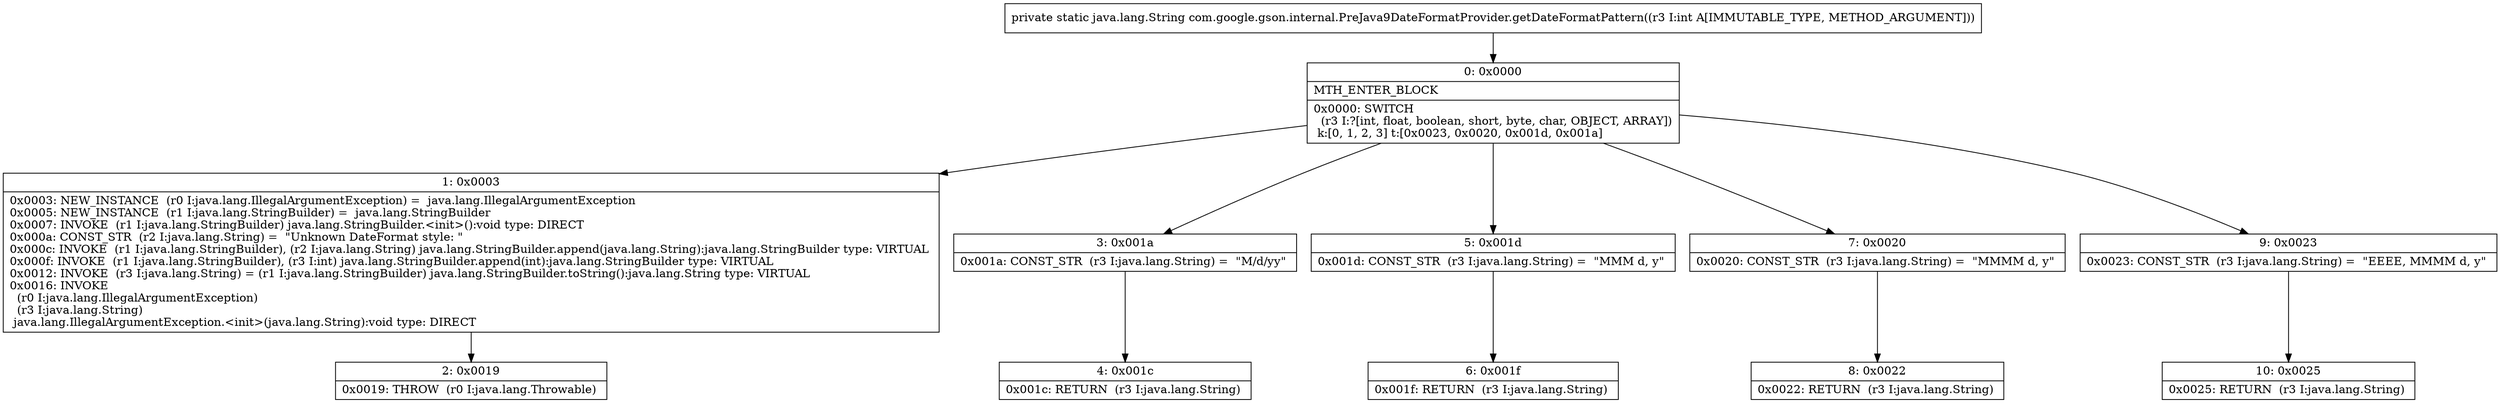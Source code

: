 digraph "CFG forcom.google.gson.internal.PreJava9DateFormatProvider.getDateFormatPattern(I)Ljava\/lang\/String;" {
Node_0 [shape=record,label="{0\:\ 0x0000|MTH_ENTER_BLOCK\l|0x0000: SWITCH  \l  (r3 I:?[int, float, boolean, short, byte, char, OBJECT, ARRAY])\l k:[0, 1, 2, 3] t:[0x0023, 0x0020, 0x001d, 0x001a] \l}"];
Node_1 [shape=record,label="{1\:\ 0x0003|0x0003: NEW_INSTANCE  (r0 I:java.lang.IllegalArgumentException) =  java.lang.IllegalArgumentException \l0x0005: NEW_INSTANCE  (r1 I:java.lang.StringBuilder) =  java.lang.StringBuilder \l0x0007: INVOKE  (r1 I:java.lang.StringBuilder) java.lang.StringBuilder.\<init\>():void type: DIRECT \l0x000a: CONST_STR  (r2 I:java.lang.String) =  \"Unknown DateFormat style: \" \l0x000c: INVOKE  (r1 I:java.lang.StringBuilder), (r2 I:java.lang.String) java.lang.StringBuilder.append(java.lang.String):java.lang.StringBuilder type: VIRTUAL \l0x000f: INVOKE  (r1 I:java.lang.StringBuilder), (r3 I:int) java.lang.StringBuilder.append(int):java.lang.StringBuilder type: VIRTUAL \l0x0012: INVOKE  (r3 I:java.lang.String) = (r1 I:java.lang.StringBuilder) java.lang.StringBuilder.toString():java.lang.String type: VIRTUAL \l0x0016: INVOKE  \l  (r0 I:java.lang.IllegalArgumentException)\l  (r3 I:java.lang.String)\l java.lang.IllegalArgumentException.\<init\>(java.lang.String):void type: DIRECT \l}"];
Node_2 [shape=record,label="{2\:\ 0x0019|0x0019: THROW  (r0 I:java.lang.Throwable) \l}"];
Node_3 [shape=record,label="{3\:\ 0x001a|0x001a: CONST_STR  (r3 I:java.lang.String) =  \"M\/d\/yy\" \l}"];
Node_4 [shape=record,label="{4\:\ 0x001c|0x001c: RETURN  (r3 I:java.lang.String) \l}"];
Node_5 [shape=record,label="{5\:\ 0x001d|0x001d: CONST_STR  (r3 I:java.lang.String) =  \"MMM d, y\" \l}"];
Node_6 [shape=record,label="{6\:\ 0x001f|0x001f: RETURN  (r3 I:java.lang.String) \l}"];
Node_7 [shape=record,label="{7\:\ 0x0020|0x0020: CONST_STR  (r3 I:java.lang.String) =  \"MMMM d, y\" \l}"];
Node_8 [shape=record,label="{8\:\ 0x0022|0x0022: RETURN  (r3 I:java.lang.String) \l}"];
Node_9 [shape=record,label="{9\:\ 0x0023|0x0023: CONST_STR  (r3 I:java.lang.String) =  \"EEEE, MMMM d, y\" \l}"];
Node_10 [shape=record,label="{10\:\ 0x0025|0x0025: RETURN  (r3 I:java.lang.String) \l}"];
MethodNode[shape=record,label="{private static java.lang.String com.google.gson.internal.PreJava9DateFormatProvider.getDateFormatPattern((r3 I:int A[IMMUTABLE_TYPE, METHOD_ARGUMENT])) }"];
MethodNode -> Node_0;
Node_0 -> Node_1;
Node_0 -> Node_3;
Node_0 -> Node_5;
Node_0 -> Node_7;
Node_0 -> Node_9;
Node_1 -> Node_2;
Node_3 -> Node_4;
Node_5 -> Node_6;
Node_7 -> Node_8;
Node_9 -> Node_10;
}

